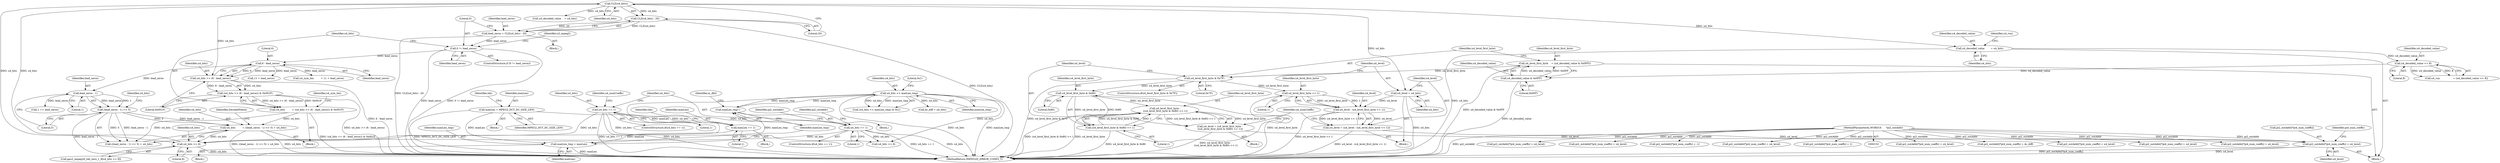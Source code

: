 digraph "0_Android_8b4ed5a23175b7ffa56eea4678db7287f825e985@array" {
"1001020" [label="(Call,pi2_outAddr[*pi4_num_coeffs] = u4_level)"];
"1000996" [label="(Call,u4_level = (u4_level - (u4_level_first_byte << 1)))"];
"1000998" [label="(Call,u4_level - (u4_level_first_byte << 1))"];
"1000993" [label="(Call,u4_level = u4_bits)"];
"1000819" [label="(Call,CLZ(u4_bits))"];
"1000750" [label="(Call,u4_bits >> 8)"];
"1000338" [label="(Call,u4_bits == 1)"];
"1000343" [label="(Call,u4_bits == 1)"];
"1000251" [label="(Call,u4_bits >> maxLen_tmp)"];
"1000244" [label="(Call,maxLen_tmp--)"];
"1000238" [label="(Call,maxLen_tmp = maxLen)"];
"1000216" [label="(Call,maxLen = MPEG2_DCT_DC_SIZE_LEN)"];
"1000227" [label="(Call,maxLen += 1)"];
"1000841" [label="(Call,u4_bits         = ((lead_zeros - 1) << 5) + u4_bits)"];
"1000844" [label="(Call,(lead_zeros - 1) << 5)"];
"1000845" [label="(Call,lead_zeros - 1)"];
"1000832" [label="(Call,6 - lead_zeros)"];
"1000823" [label="(Call,0 != lead_zeros)"];
"1000816" [label="(Call,lead_zeros = CLZ(u4_bits) - 20)"];
"1000818" [label="(Call,CLZ(u4_bits) - 20)"];
"1000827" [label="(Call,u4_bits         = (u4_bits >> (6 - lead_zeros)) & 0x001F)"];
"1000829" [label="(Call,(u4_bits >> (6 - lead_zeros)) & 0x001F)"];
"1000830" [label="(Call,u4_bits >> (6 - lead_zeros))"];
"1001000" [label="(Call,u4_level_first_byte << 1)"];
"1000978" [label="(Call,u4_level_first_byte & 0x7F)"];
"1000972" [label="(Call,u4_level_first_byte    = (u4_decoded_value & 0x0FF))"];
"1000974" [label="(Call,u4_decoded_value & 0x0FF)"];
"1000969" [label="(Call,u4_decoded_value >> 8)"];
"1000964" [label="(Call,u4_decoded_value        = u4_bits)"];
"1000982" [label="(Call,u4_level = (u4_level_first_byte -\n ((u4_level_first_byte & 0x80) << 1)))"];
"1000984" [label="(Call,u4_level_first_byte -\n ((u4_level_first_byte & 0x80) << 1))"];
"1000987" [label="(Call,u4_level_first_byte & 0x80)"];
"1000986" [label="(Call,(u4_level_first_byte & 0x80) << 1)"];
"1000154" [label="(MethodParameterIn,WORD16      *pi2_outAddr)"];
"1000984" [label="(Call,u4_level_first_byte -\n ((u4_level_first_byte & 0x80) << 1))"];
"1001028" [label="(Identifier,pi4_num_coeffs)"];
"1000981" [label="(Block,)"];
"1000847" [label="(Literal,1)"];
"1000818" [label="(Call,CLZ(u4_bits) - 20)"];
"1000977" [label="(ControlStructure,if(u4_level_first_byte & 0x7F))"];
"1000227" [label="(Call,maxLen += 1)"];
"1000239" [label="(Identifier,maxLen_tmp)"];
"1000994" [label="(Identifier,u4_level)"];
"1000303" [label="(Call,pi2_outAddr[*pi4_num_coeffs] = dc_diff)"];
"1000989" [label="(Literal,0x80)"];
"1000385" [label="(Identifier,u4_numCoeffs)"];
"1000467" [label="(Call,pi2_outAddr[*pi4_num_coeffs] = u4_level)"];
"1000848" [label="(Literal,5)"];
"1000340" [label="(Literal,1)"];
"1000976" [label="(Literal,0x0FF)"];
"1001020" [label="(Call,pi2_outAddr[*pi4_num_coeffs] = u4_level)"];
"1000909" [label="(Call,u4_decoded_value    = u4_bits)"];
"1000345" [label="(Literal,1)"];
"1000995" [label="(Identifier,u4_bits)"];
"1000247" [label="(Identifier,m_iBit)"];
"1000751" [label="(Identifier,u4_bits)"];
"1000828" [label="(Identifier,u4_bits)"];
"1000339" [label="(Identifier,u4_bits)"];
"1000343" [label="(Call,u4_bits == 1)"];
"1000819" [label="(Call,CLZ(u4_bits))"];
"1000971" [label="(Literal,8)"];
"1000218" [label="(Identifier,MPEG2_DCT_DC_SIZE_LEN)"];
"1000970" [label="(Identifier,u4_decoded_value)"];
"1000706" [label="(Call,pi2_outAddr[*pi4_num_coeffs] = u4_level)"];
"1001002" [label="(Literal,1)"];
"1000891" [label="(Call,pi2_outAddr[*pi4_num_coeffs] = u4_level)"];
"1000838" [label="(Call,11 + lead_zeros)"];
"1000993" [label="(Call,u4_level = u4_bits)"];
"1000817" [label="(Identifier,lead_zeros)"];
"1000999" [label="(Identifier,u4_level)"];
"1001000" [label="(Call,u4_level_first_byte << 1)"];
"1000232" [label="(Block,)"];
"1000849" [label="(Identifier,u4_bits)"];
"1000217" [label="(Identifier,maxLen)"];
"1000980" [label="(Literal,0x7F)"];
"1000987" [label="(Call,u4_level_first_byte & 0x80)"];
"1000338" [label="(Call,u4_bits == 1)"];
"1000886" [label="(Call,1 == lead_zeros)"];
"1000983" [label="(Identifier,u4_level)"];
"1000245" [label="(Identifier,maxLen_tmp)"];
"1000750" [label="(Call,u4_bits >> 8)"];
"1000825" [label="(Identifier,lead_zeros)"];
"1000794" [label="(Call,pi2_outAddr[*pi4_num_coeffs] = u4_level)"];
"1001025" [label="(Identifier,u4_level)"];
"1000816" [label="(Call,lead_zeros = CLZ(u4_bits) - 20)"];
"1001001" [label="(Identifier,u4_level_first_byte)"];
"1000830" [label="(Call,u4_bits >> (6 - lead_zeros))"];
"1000831" [label="(Identifier,u4_bits)"];
"1000998" [label="(Call,u4_level - (u4_level_first_byte << 1))"];
"1000822" [label="(ControlStructure,if (0 != lead_zeros))"];
"1000577" [label="(Call,pi2_outAddr[*pi4_num_coeffs] = u4_level)"];
"1000967" [label="(Call,u4_run                 = (u4_decoded_value >> 8))"];
"1000820" [label="(Identifier,u4_bits)"];
"1000251" [label="(Call,u4_bits >> maxLen_tmp)"];
"1000349" [label="(Identifier,pi2_outAddr)"];
"1000972" [label="(Call,u4_level_first_byte    = (u4_decoded_value & 0x0FF))"];
"1000841" [label="(Call,u4_bits         = ((lead_zeros - 1) << 5) + u4_bits)"];
"1000826" [label="(Block,)"];
"1000154" [label="(MethodParameterIn,WORD16      *pi2_outAddr)"];
"1000278" [label="(Call,dc_diff = u4_bits)"];
"1000344" [label="(Identifier,u4_bits)"];
"1000752" [label="(Literal,8)"];
"1000815" [label="(Block,)"];
"1000833" [label="(Literal,6)"];
"1000347" [label="(Call,pi2_outAddr[*pi4_num_coeffs] = -1)"];
"1000228" [label="(Identifier,maxLen)"];
"1000960" [label="(Block,)"];
"1000966" [label="(Identifier,u4_bits)"];
"1000229" [label="(Literal,1)"];
"1000252" [label="(Identifier,u4_bits)"];
"1000240" [label="(Identifier,maxLen)"];
"1000243" [label="(Block,)"];
"1000846" [label="(Identifier,lead_zeros)"];
"1000968" [label="(Identifier,u4_run)"];
"1000748" [label="(Call,gau2_impeg2d_tab_zero_1_9[u4_bits >> 8])"];
"1000823" [label="(Call,0 != lead_zeros)"];
"1000851" [label="(Identifier,DecodedValue)"];
"1000836" [label="(Call,u4_sym_len         = 11 + lead_zeros)"];
"1000834" [label="(Identifier,lead_zeros)"];
"1000837" [label="(Identifier,u4_sym_len)"];
"1000982" [label="(Call,u4_level = (u4_level_first_byte -\n ((u4_level_first_byte & 0x80) << 1)))"];
"1000986" [label="(Call,(u4_level_first_byte & 0x80) << 1)"];
"1000231" [label="(Identifier,idx)"];
"1000985" [label="(Identifier,u4_level_first_byte)"];
"1000964" [label="(Call,u4_decoded_value        = u4_bits)"];
"1000238" [label="(Call,maxLen_tmp = maxLen)"];
"1000342" [label="(ControlStructure,if(u4_bits == 1))"];
"1000973" [label="(Identifier,u4_level_first_byte)"];
"1000337" [label="(ControlStructure,if(u4_bits == 1))"];
"1000829" [label="(Call,(u4_bits >> (6 - lead_zeros)) & 0x001F)"];
"1000211" [label="(Block,)"];
"1000832" [label="(Call,6 - lead_zeros)"];
"1001021" [label="(Call,pi2_outAddr[*pi4_num_coeffs])"];
"1000965" [label="(Identifier,u4_decoded_value)"];
"1000845" [label="(Call,lead_zeros - 1)"];
"1001064" [label="(MethodReturn,IMPEG2D_ERROR_CODES_T)"];
"1000226" [label="(Block,)"];
"1000990" [label="(Literal,1)"];
"1000216" [label="(Call,maxLen = MPEG2_DCT_DC_SIZE_LEN)"];
"1000425" [label="(Call,u4_bits >> 8)"];
"1000978" [label="(Call,u4_level_first_byte & 0x7F)"];
"1000636" [label="(Call,pi2_outAddr[*pi4_num_coeffs] = u4_level)"];
"1000950" [label="(Call,pi2_outAddr[*pi4_num_coeffs] = u4_level)"];
"1001004" [label="(Identifier,u4_numCoeffs)"];
"1000975" [label="(Identifier,u4_decoded_value)"];
"1000988" [label="(Identifier,u4_level_first_byte)"];
"1000358" [label="(Identifier,pi2_outAddr)"];
"1000356" [label="(Call,pi2_outAddr[*pi4_num_coeffs] = 1)"];
"1000979" [label="(Identifier,u4_level_first_byte)"];
"1000821" [label="(Literal,20)"];
"1000220" [label="(Identifier,idx)"];
"1000969" [label="(Call,u4_decoded_value >> 8)"];
"1000842" [label="(Identifier,u4_bits)"];
"1000974" [label="(Call,u4_decoded_value & 0x0FF)"];
"1000824" [label="(Literal,0)"];
"1000903" [label="(Identifier,u2_mpeg2)"];
"1000244" [label="(Call,maxLen_tmp--)"];
"1000253" [label="(Identifier,maxLen_tmp)"];
"1000997" [label="(Identifier,u4_level)"];
"1000250" [label="(Call,(u4_bits >> maxLen_tmp) & 0x1)"];
"1000844" [label="(Call,(lead_zeros - 1) << 5)"];
"1000843" [label="(Call,((lead_zeros - 1) << 5) + u4_bits)"];
"1000827" [label="(Call,u4_bits         = (u4_bits >> (6 - lead_zeros)) & 0x001F)"];
"1000254" [label="(Literal,0x1)"];
"1000996" [label="(Call,u4_level = (u4_level - (u4_level_first_byte << 1)))"];
"1000835" [label="(Literal,0x001F)"];
"1000992" [label="(Block,)"];
"1001020" -> "1000960"  [label="AST: "];
"1001020" -> "1001025"  [label="CFG: "];
"1001021" -> "1001020"  [label="AST: "];
"1001025" -> "1001020"  [label="AST: "];
"1001028" -> "1001020"  [label="CFG: "];
"1001020" -> "1001064"  [label="DDG: pi2_outAddr[*pi4_num_coeffs]"];
"1001020" -> "1001064"  [label="DDG: u4_level"];
"1000996" -> "1001020"  [label="DDG: u4_level"];
"1000982" -> "1001020"  [label="DDG: u4_level"];
"1000154" -> "1001020"  [label="DDG: pi2_outAddr"];
"1000996" -> "1000992"  [label="AST: "];
"1000996" -> "1000998"  [label="CFG: "];
"1000997" -> "1000996"  [label="AST: "];
"1000998" -> "1000996"  [label="AST: "];
"1001004" -> "1000996"  [label="CFG: "];
"1000996" -> "1001064"  [label="DDG: u4_level - (u4_level_first_byte << 1)"];
"1000998" -> "1000996"  [label="DDG: u4_level"];
"1000998" -> "1000996"  [label="DDG: u4_level_first_byte << 1"];
"1000998" -> "1001000"  [label="CFG: "];
"1000999" -> "1000998"  [label="AST: "];
"1001000" -> "1000998"  [label="AST: "];
"1000998" -> "1001064"  [label="DDG: u4_level_first_byte << 1"];
"1000993" -> "1000998"  [label="DDG: u4_level"];
"1001000" -> "1000998"  [label="DDG: u4_level_first_byte"];
"1001000" -> "1000998"  [label="DDG: 1"];
"1000993" -> "1000992"  [label="AST: "];
"1000993" -> "1000995"  [label="CFG: "];
"1000994" -> "1000993"  [label="AST: "];
"1000995" -> "1000993"  [label="AST: "];
"1000997" -> "1000993"  [label="CFG: "];
"1000993" -> "1001064"  [label="DDG: u4_bits"];
"1000819" -> "1000993"  [label="DDG: u4_bits"];
"1000819" -> "1000818"  [label="AST: "];
"1000819" -> "1000820"  [label="CFG: "];
"1000820" -> "1000819"  [label="AST: "];
"1000821" -> "1000819"  [label="CFG: "];
"1000819" -> "1000750"  [label="DDG: u4_bits"];
"1000819" -> "1000818"  [label="DDG: u4_bits"];
"1000750" -> "1000819"  [label="DDG: u4_bits"];
"1000819" -> "1000830"  [label="DDG: u4_bits"];
"1000819" -> "1000909"  [label="DDG: u4_bits"];
"1000819" -> "1000964"  [label="DDG: u4_bits"];
"1000750" -> "1000748"  [label="AST: "];
"1000750" -> "1000752"  [label="CFG: "];
"1000751" -> "1000750"  [label="AST: "];
"1000752" -> "1000750"  [label="AST: "];
"1000748" -> "1000750"  [label="CFG: "];
"1000750" -> "1001064"  [label="DDG: u4_bits"];
"1000338" -> "1000750"  [label="DDG: u4_bits"];
"1000343" -> "1000750"  [label="DDG: u4_bits"];
"1000251" -> "1000750"  [label="DDG: u4_bits"];
"1000841" -> "1000750"  [label="DDG: u4_bits"];
"1000338" -> "1000337"  [label="AST: "];
"1000338" -> "1000340"  [label="CFG: "];
"1000339" -> "1000338"  [label="AST: "];
"1000340" -> "1000338"  [label="AST: "];
"1000344" -> "1000338"  [label="CFG: "];
"1000385" -> "1000338"  [label="CFG: "];
"1000338" -> "1001064"  [label="DDG: u4_bits"];
"1000338" -> "1001064"  [label="DDG: u4_bits == 1"];
"1000338" -> "1000343"  [label="DDG: u4_bits"];
"1000338" -> "1000425"  [label="DDG: u4_bits"];
"1000343" -> "1000342"  [label="AST: "];
"1000343" -> "1000345"  [label="CFG: "];
"1000344" -> "1000343"  [label="AST: "];
"1000345" -> "1000343"  [label="AST: "];
"1000349" -> "1000343"  [label="CFG: "];
"1000358" -> "1000343"  [label="CFG: "];
"1000343" -> "1001064"  [label="DDG: u4_bits"];
"1000343" -> "1001064"  [label="DDG: u4_bits == 1"];
"1000343" -> "1000425"  [label="DDG: u4_bits"];
"1000251" -> "1000250"  [label="AST: "];
"1000251" -> "1000253"  [label="CFG: "];
"1000252" -> "1000251"  [label="AST: "];
"1000253" -> "1000251"  [label="AST: "];
"1000254" -> "1000251"  [label="CFG: "];
"1000251" -> "1001064"  [label="DDG: maxLen_tmp"];
"1000251" -> "1001064"  [label="DDG: u4_bits"];
"1000251" -> "1000244"  [label="DDG: maxLen_tmp"];
"1000251" -> "1000250"  [label="DDG: u4_bits"];
"1000251" -> "1000250"  [label="DDG: maxLen_tmp"];
"1000244" -> "1000251"  [label="DDG: maxLen_tmp"];
"1000251" -> "1000278"  [label="DDG: u4_bits"];
"1000251" -> "1000425"  [label="DDG: u4_bits"];
"1000244" -> "1000243"  [label="AST: "];
"1000244" -> "1000245"  [label="CFG: "];
"1000245" -> "1000244"  [label="AST: "];
"1000247" -> "1000244"  [label="CFG: "];
"1000238" -> "1000244"  [label="DDG: maxLen_tmp"];
"1000238" -> "1000232"  [label="AST: "];
"1000238" -> "1000240"  [label="CFG: "];
"1000239" -> "1000238"  [label="AST: "];
"1000240" -> "1000238"  [label="AST: "];
"1000245" -> "1000238"  [label="CFG: "];
"1000238" -> "1001064"  [label="DDG: maxLen"];
"1000216" -> "1000238"  [label="DDG: maxLen"];
"1000227" -> "1000238"  [label="DDG: maxLen"];
"1000216" -> "1000211"  [label="AST: "];
"1000216" -> "1000218"  [label="CFG: "];
"1000217" -> "1000216"  [label="AST: "];
"1000218" -> "1000216"  [label="AST: "];
"1000220" -> "1000216"  [label="CFG: "];
"1000216" -> "1001064"  [label="DDG: MPEG2_DCT_DC_SIZE_LEN"];
"1000216" -> "1000227"  [label="DDG: maxLen"];
"1000227" -> "1000226"  [label="AST: "];
"1000227" -> "1000229"  [label="CFG: "];
"1000228" -> "1000227"  [label="AST: "];
"1000229" -> "1000227"  [label="AST: "];
"1000231" -> "1000227"  [label="CFG: "];
"1000841" -> "1000826"  [label="AST: "];
"1000841" -> "1000843"  [label="CFG: "];
"1000842" -> "1000841"  [label="AST: "];
"1000843" -> "1000841"  [label="AST: "];
"1000851" -> "1000841"  [label="CFG: "];
"1000841" -> "1001064"  [label="DDG: ((lead_zeros - 1) << 5) + u4_bits"];
"1000841" -> "1001064"  [label="DDG: u4_bits"];
"1000844" -> "1000841"  [label="DDG: lead_zeros - 1"];
"1000844" -> "1000841"  [label="DDG: 5"];
"1000827" -> "1000841"  [label="DDG: u4_bits"];
"1000844" -> "1000843"  [label="AST: "];
"1000844" -> "1000848"  [label="CFG: "];
"1000845" -> "1000844"  [label="AST: "];
"1000848" -> "1000844"  [label="AST: "];
"1000849" -> "1000844"  [label="CFG: "];
"1000844" -> "1001064"  [label="DDG: lead_zeros - 1"];
"1000844" -> "1000843"  [label="DDG: lead_zeros - 1"];
"1000844" -> "1000843"  [label="DDG: 5"];
"1000845" -> "1000844"  [label="DDG: lead_zeros"];
"1000845" -> "1000844"  [label="DDG: 1"];
"1000845" -> "1000847"  [label="CFG: "];
"1000846" -> "1000845"  [label="AST: "];
"1000847" -> "1000845"  [label="AST: "];
"1000848" -> "1000845"  [label="CFG: "];
"1000832" -> "1000845"  [label="DDG: lead_zeros"];
"1000845" -> "1000886"  [label="DDG: lead_zeros"];
"1000832" -> "1000830"  [label="AST: "];
"1000832" -> "1000834"  [label="CFG: "];
"1000833" -> "1000832"  [label="AST: "];
"1000834" -> "1000832"  [label="AST: "];
"1000830" -> "1000832"  [label="CFG: "];
"1000832" -> "1000830"  [label="DDG: 6"];
"1000832" -> "1000830"  [label="DDG: lead_zeros"];
"1000823" -> "1000832"  [label="DDG: lead_zeros"];
"1000832" -> "1000836"  [label="DDG: lead_zeros"];
"1000832" -> "1000838"  [label="DDG: lead_zeros"];
"1000823" -> "1000822"  [label="AST: "];
"1000823" -> "1000825"  [label="CFG: "];
"1000824" -> "1000823"  [label="AST: "];
"1000825" -> "1000823"  [label="AST: "];
"1000828" -> "1000823"  [label="CFG: "];
"1000903" -> "1000823"  [label="CFG: "];
"1000823" -> "1001064"  [label="DDG: 0 != lead_zeros"];
"1000823" -> "1001064"  [label="DDG: lead_zeros"];
"1000816" -> "1000823"  [label="DDG: lead_zeros"];
"1000816" -> "1000815"  [label="AST: "];
"1000816" -> "1000818"  [label="CFG: "];
"1000817" -> "1000816"  [label="AST: "];
"1000818" -> "1000816"  [label="AST: "];
"1000824" -> "1000816"  [label="CFG: "];
"1000816" -> "1001064"  [label="DDG: CLZ(u4_bits) - 20"];
"1000818" -> "1000816"  [label="DDG: CLZ(u4_bits)"];
"1000818" -> "1000816"  [label="DDG: 20"];
"1000818" -> "1000821"  [label="CFG: "];
"1000821" -> "1000818"  [label="AST: "];
"1000818" -> "1001064"  [label="DDG: CLZ(u4_bits)"];
"1000827" -> "1000826"  [label="AST: "];
"1000827" -> "1000829"  [label="CFG: "];
"1000828" -> "1000827"  [label="AST: "];
"1000829" -> "1000827"  [label="AST: "];
"1000837" -> "1000827"  [label="CFG: "];
"1000827" -> "1001064"  [label="DDG: (u4_bits >> (6 - lead_zeros)) & 0x001F"];
"1000829" -> "1000827"  [label="DDG: u4_bits >> (6 - lead_zeros)"];
"1000829" -> "1000827"  [label="DDG: 0x001F"];
"1000827" -> "1000843"  [label="DDG: u4_bits"];
"1000829" -> "1000835"  [label="CFG: "];
"1000830" -> "1000829"  [label="AST: "];
"1000835" -> "1000829"  [label="AST: "];
"1000829" -> "1001064"  [label="DDG: u4_bits >> (6 - lead_zeros)"];
"1000830" -> "1000829"  [label="DDG: u4_bits"];
"1000830" -> "1000829"  [label="DDG: 6 - lead_zeros"];
"1000831" -> "1000830"  [label="AST: "];
"1000835" -> "1000830"  [label="CFG: "];
"1000830" -> "1001064"  [label="DDG: 6 - lead_zeros"];
"1001000" -> "1001002"  [label="CFG: "];
"1001001" -> "1001000"  [label="AST: "];
"1001002" -> "1001000"  [label="AST: "];
"1001000" -> "1001064"  [label="DDG: u4_level_first_byte"];
"1000978" -> "1001000"  [label="DDG: u4_level_first_byte"];
"1000978" -> "1000977"  [label="AST: "];
"1000978" -> "1000980"  [label="CFG: "];
"1000979" -> "1000978"  [label="AST: "];
"1000980" -> "1000978"  [label="AST: "];
"1000983" -> "1000978"  [label="CFG: "];
"1000994" -> "1000978"  [label="CFG: "];
"1000978" -> "1001064"  [label="DDG: u4_level_first_byte & 0x7F"];
"1000972" -> "1000978"  [label="DDG: u4_level_first_byte"];
"1000978" -> "1000987"  [label="DDG: u4_level_first_byte"];
"1000972" -> "1000960"  [label="AST: "];
"1000972" -> "1000974"  [label="CFG: "];
"1000973" -> "1000972"  [label="AST: "];
"1000974" -> "1000972"  [label="AST: "];
"1000979" -> "1000972"  [label="CFG: "];
"1000972" -> "1001064"  [label="DDG: u4_decoded_value & 0x0FF"];
"1000974" -> "1000972"  [label="DDG: u4_decoded_value"];
"1000974" -> "1000972"  [label="DDG: 0x0FF"];
"1000974" -> "1000976"  [label="CFG: "];
"1000975" -> "1000974"  [label="AST: "];
"1000976" -> "1000974"  [label="AST: "];
"1000974" -> "1001064"  [label="DDG: u4_decoded_value"];
"1000969" -> "1000974"  [label="DDG: u4_decoded_value"];
"1000969" -> "1000967"  [label="AST: "];
"1000969" -> "1000971"  [label="CFG: "];
"1000970" -> "1000969"  [label="AST: "];
"1000971" -> "1000969"  [label="AST: "];
"1000967" -> "1000969"  [label="CFG: "];
"1000969" -> "1000967"  [label="DDG: u4_decoded_value"];
"1000969" -> "1000967"  [label="DDG: 8"];
"1000964" -> "1000969"  [label="DDG: u4_decoded_value"];
"1000964" -> "1000960"  [label="AST: "];
"1000964" -> "1000966"  [label="CFG: "];
"1000965" -> "1000964"  [label="AST: "];
"1000966" -> "1000964"  [label="AST: "];
"1000968" -> "1000964"  [label="CFG: "];
"1000964" -> "1001064"  [label="DDG: u4_bits"];
"1000982" -> "1000981"  [label="AST: "];
"1000982" -> "1000984"  [label="CFG: "];
"1000983" -> "1000982"  [label="AST: "];
"1000984" -> "1000982"  [label="AST: "];
"1001004" -> "1000982"  [label="CFG: "];
"1000982" -> "1001064"  [label="DDG: u4_level_first_byte -\n ((u4_level_first_byte & 0x80) << 1)"];
"1000984" -> "1000982"  [label="DDG: u4_level_first_byte"];
"1000984" -> "1000982"  [label="DDG: (u4_level_first_byte & 0x80) << 1"];
"1000984" -> "1000986"  [label="CFG: "];
"1000985" -> "1000984"  [label="AST: "];
"1000986" -> "1000984"  [label="AST: "];
"1000984" -> "1001064"  [label="DDG: (u4_level_first_byte & 0x80) << 1"];
"1000984" -> "1001064"  [label="DDG: u4_level_first_byte"];
"1000987" -> "1000984"  [label="DDG: u4_level_first_byte"];
"1000986" -> "1000984"  [label="DDG: u4_level_first_byte & 0x80"];
"1000986" -> "1000984"  [label="DDG: 1"];
"1000987" -> "1000986"  [label="AST: "];
"1000987" -> "1000989"  [label="CFG: "];
"1000988" -> "1000987"  [label="AST: "];
"1000989" -> "1000987"  [label="AST: "];
"1000990" -> "1000987"  [label="CFG: "];
"1000987" -> "1000986"  [label="DDG: u4_level_first_byte"];
"1000987" -> "1000986"  [label="DDG: 0x80"];
"1000986" -> "1000990"  [label="CFG: "];
"1000990" -> "1000986"  [label="AST: "];
"1000986" -> "1001064"  [label="DDG: u4_level_first_byte & 0x80"];
"1000154" -> "1000152"  [label="AST: "];
"1000154" -> "1001064"  [label="DDG: pi2_outAddr"];
"1000154" -> "1000303"  [label="DDG: pi2_outAddr"];
"1000154" -> "1000347"  [label="DDG: pi2_outAddr"];
"1000154" -> "1000356"  [label="DDG: pi2_outAddr"];
"1000154" -> "1000467"  [label="DDG: pi2_outAddr"];
"1000154" -> "1000577"  [label="DDG: pi2_outAddr"];
"1000154" -> "1000636"  [label="DDG: pi2_outAddr"];
"1000154" -> "1000706"  [label="DDG: pi2_outAddr"];
"1000154" -> "1000794"  [label="DDG: pi2_outAddr"];
"1000154" -> "1000891"  [label="DDG: pi2_outAddr"];
"1000154" -> "1000950"  [label="DDG: pi2_outAddr"];
}
